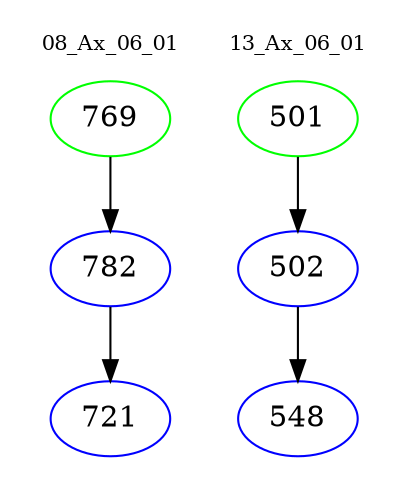 digraph{
subgraph cluster_0 {
color = white
label = "08_Ax_06_01";
fontsize=10;
T0_769 [label="769", color="green"]
T0_769 -> T0_782 [color="black"]
T0_782 [label="782", color="blue"]
T0_782 -> T0_721 [color="black"]
T0_721 [label="721", color="blue"]
}
subgraph cluster_1 {
color = white
label = "13_Ax_06_01";
fontsize=10;
T1_501 [label="501", color="green"]
T1_501 -> T1_502 [color="black"]
T1_502 [label="502", color="blue"]
T1_502 -> T1_548 [color="black"]
T1_548 [label="548", color="blue"]
}
}
